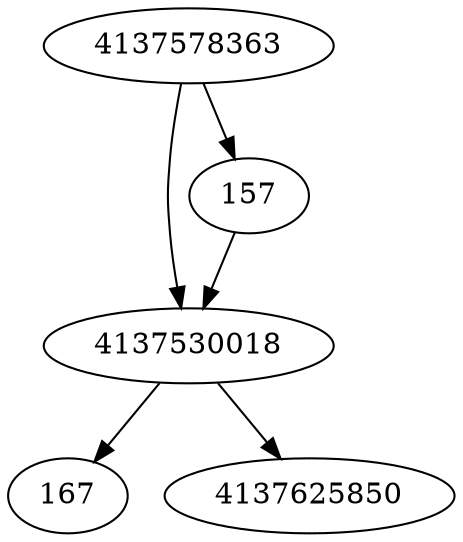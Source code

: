 strict digraph  {
4137530018;
167;
4137625850;
4137578363;
157;
4137530018 -> 167;
4137530018 -> 4137625850;
4137578363 -> 157;
4137578363 -> 4137530018;
157 -> 4137530018;
}

